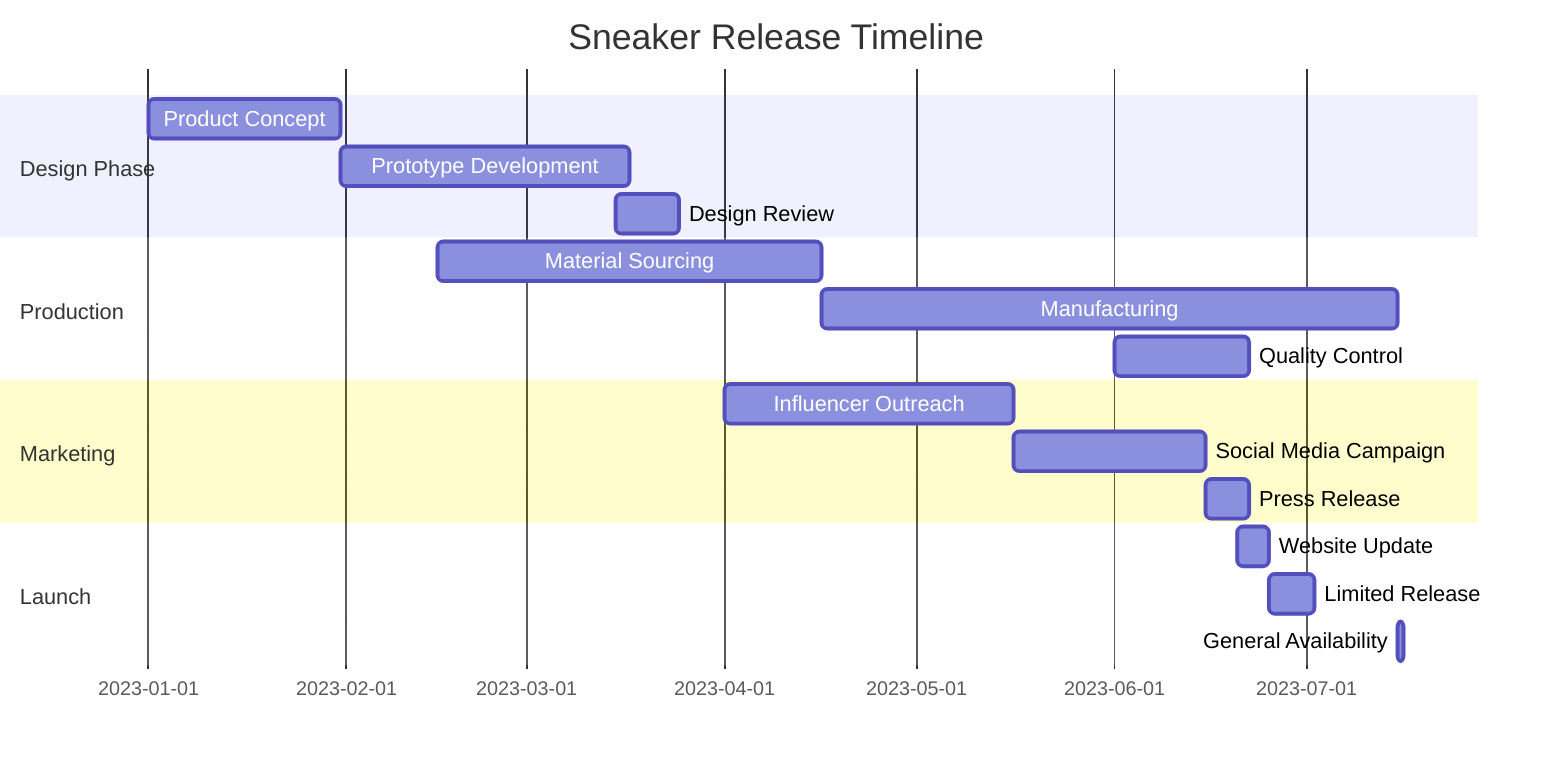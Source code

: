 gantt
    title Sneaker Release Timeline
    dateFormat  YYYY-MM-DD
    
    section Design Phase
    Product Concept       :a1, 2023-01-01, 30d
    Prototype Development :after a1, 45d
    Design Review         :2023-03-15, 10d
    
    section Production
    Material Sourcing     :b1, 2023-02-15, 60d
    Manufacturing         :after b1, 90d
    Quality Control       :2023-06-01, 21d
    
    section Marketing
    Influencer Outreach   :c1, 2023-04-01, 45d
    Social Media Campaign :after c1, 30d
    Press Release         :2023-06-15, 7d
    
    section Launch
    Website Update        :d1, 2023-06-20, 5d
    Limited Release       :after d1, 7d
    General Availability  :2023-07-15, 1d